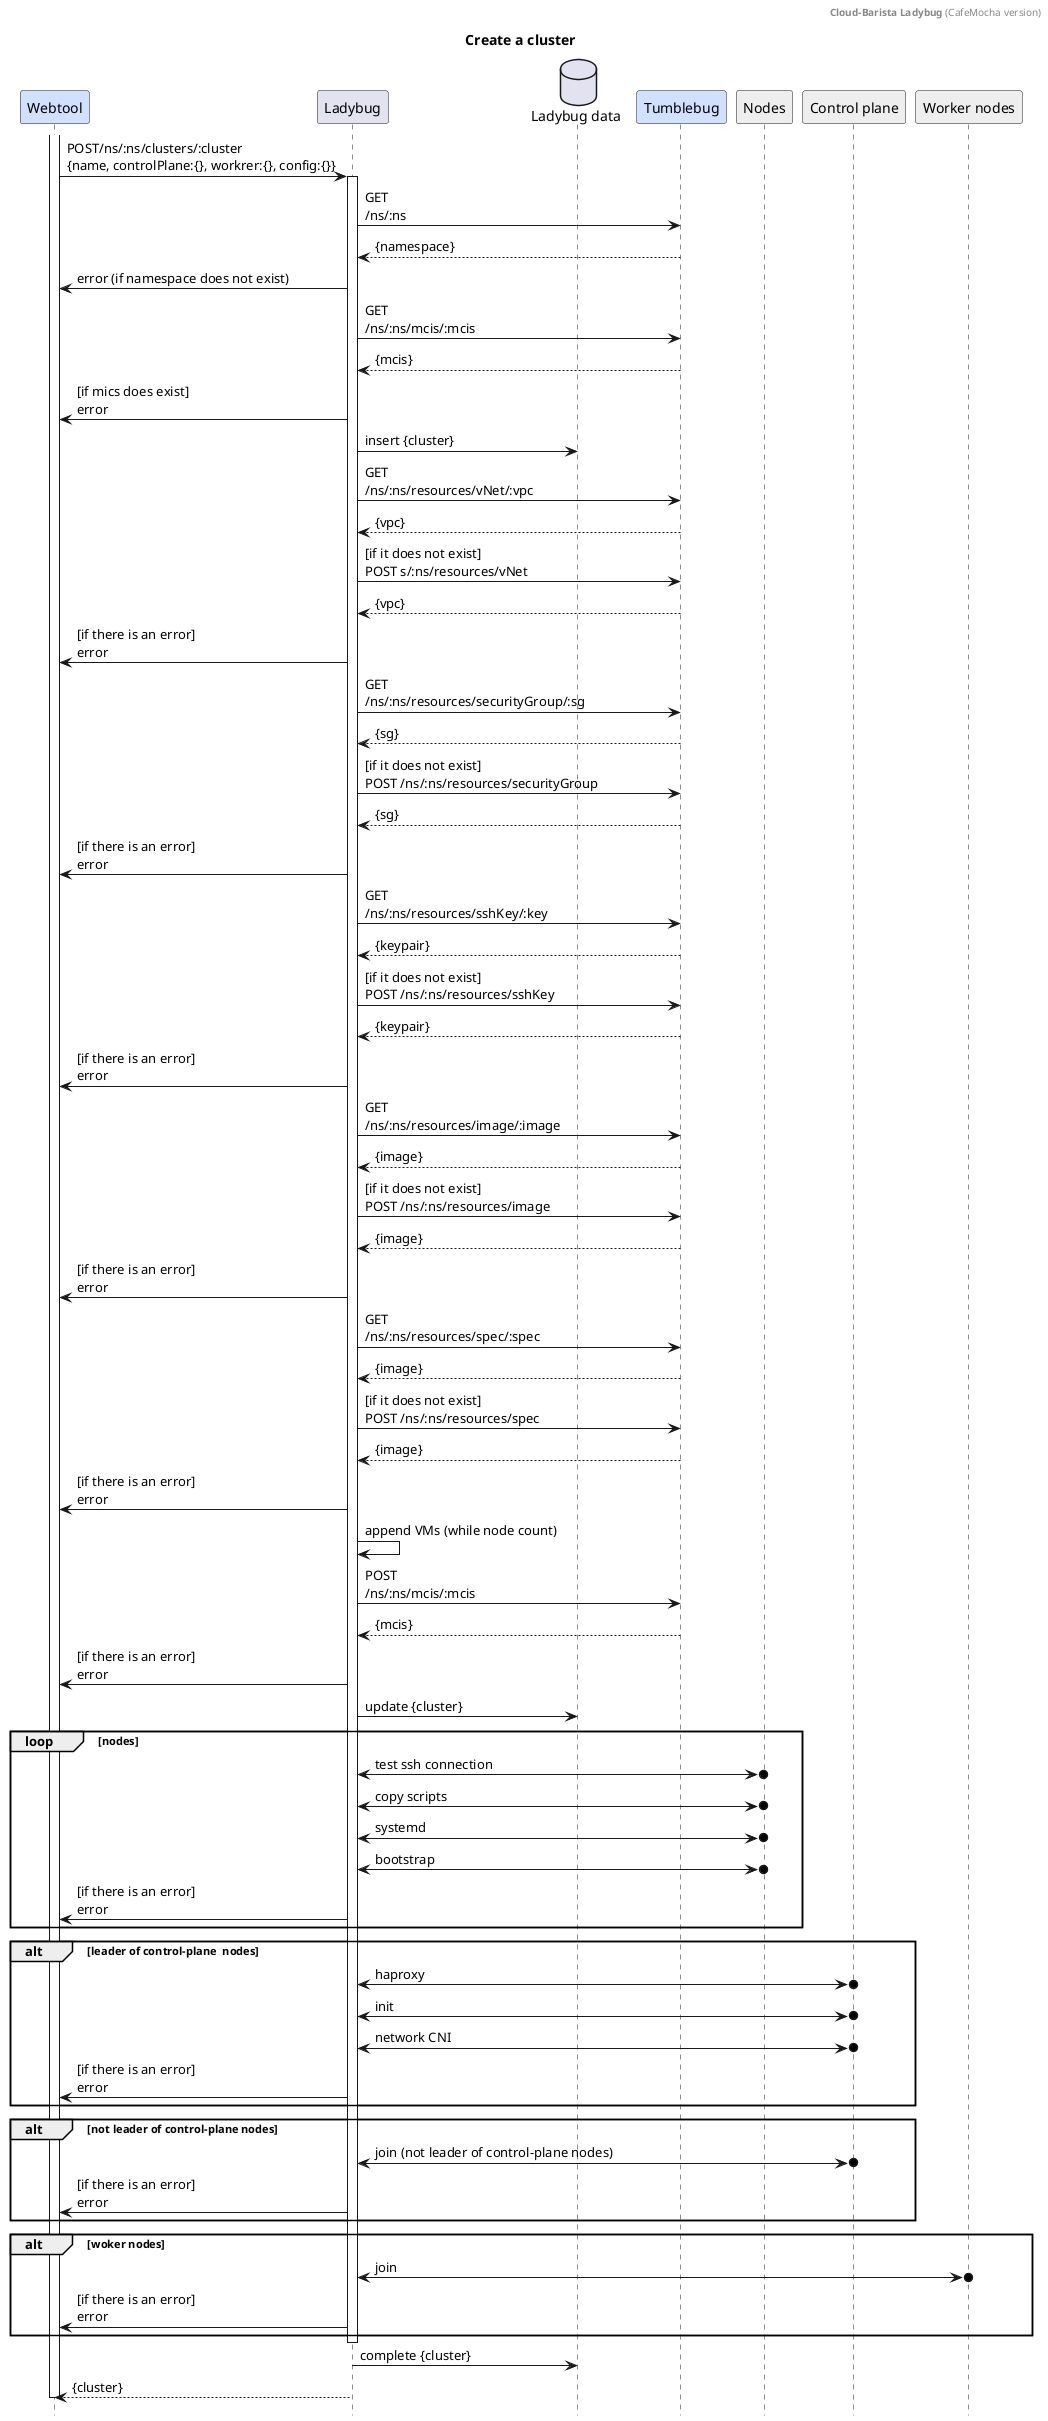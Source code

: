 @@startuml

header **Cloud-Barista Ladybug** (CafeMocha version)
title Create a cluster
hide footbox

participant	"Webtool"		as webtool		#d1e0ff

participant	"Ladybug"		as provider
database	"Ladybug data"	as db

participant	"Tumblebug"		as tumblebug	#d1e0ff
participant	"Nodes"			as nodes		#eeeeee
participant	"Control plane"	as mNodes		#eeeeee
participant	"Worker nodes"	as wNodes		#eeeeee

skinparam sequence {
	GroupColor DeepSkyBlue
}


activate webtool
	webtool		->	provider		: POST/ns/:ns/clusters/:cluster\n{name, controlPlane:{}, workrer:{}, config:{}}


		activate provider

			'-- 1.infra
			'-- 1.1. namespace
			provider	->	tumblebug	: GET\n/ns/:ns
			tumblebug	-->	provider	: {namespace}
			provider	->	webtool		: error (if namespace does not exist)

			'-- 1.2. MCIS
			provider	->	tumblebug	: GET\n/ns/:ns/mcis/:mcis
			tumblebug	-->	provider	: {mcis}
			provider	->	webtool		: [if mics does exist]\nerror 

			'-- 
			provider	->	db			: insert {cluster}

			'-- 1.3. vpc
			provider	->	tumblebug	: GET\n/ns/:ns/resources/vNet/:vpc
			tumblebug	-->	provider	: {vpc}
			provider	->	tumblebug	: [if it does not exist]\nPOST s/:ns/resources/vNet
			tumblebug	-->	provider	: {vpc}
			provider	->	webtool		: [if there is an error]\nerror

			'-- 1.4. sg(fw)
			provider	->	tumblebug	: GET\n/ns/:ns/resources/securityGroup/:sg
			tumblebug	-->	provider	: {sg}
			provider	->	tumblebug	: [if it does not exist]\nPOST /ns/:ns/resources/securityGroup
			tumblebug	-->	provider	: {sg}
			provider	->	webtool		: [if there is an error]\nerror

			'-- 1.5. ssh
			provider	->	tumblebug	: GET\n/ns/:ns/resources/sshKey/:key
			tumblebug	-->	provider	: {keypair}
			provider	->	tumblebug	: [if it does not exist]\nPOST /ns/:ns/resources/sshKey
			tumblebug	-->	provider	: {keypair}
			provider	->	webtool		: [if there is an error]\nerror
			
			'-- 1.6. image
			provider	->	tumblebug	: GET\n/ns/:ns/resources/image/:image
			tumblebug	-->	provider	: {image}
			provider	->	tumblebug 	: [if it does not exist]\nPOST /ns/:ns/resources/image
			tumblebug	-->	provider	: {image}
			provider	->	webtool		: [if there is an error]\nerror

			'-- 1.7. spec
			provider	->	tumblebug	: GET\n/ns/:ns/resources/spec/:spec
			tumblebug	-->	provider	: {image}
			provider	->	tumblebug 	: [if it does not exist]\nPOST /ns/:ns/resources/spec
			tumblebug	-->	provider	: {image}
			provider	->	webtool		: [if there is an error]\nerror

			'-- 1.8. mcis (vm)
			provider	->	provider	: append VMs (while node count)
			provider	->	tumblebug	: POST\n/ns/:ns/mcis/:mcis
			tumblebug	-->	provider	: {mcis}
			provider	->	webtool		: [if there is an error]\nerror

			'--
			provider	->	db						: update {cluster}

			' -- 2.1. boostrap
			loop nodes
				provider	<->o	nodes		: test ssh connection
				provider	<->o	nodes		: copy scripts
				provider	<->o	nodes		: systemd
				provider	<->o	nodes		: bootstrap
				provider	->		webtool		: [if there is an error]\nerror
			end

			' -- 2.2. 
			alt leader of control-plane  nodes
				provider	<->o	mNodes		: haproxy
				provider	<->o	mNodes		: init
				provider	<->o	mNodes		: network CNI
				provider	->	webtool			: [if there is an error]\nerror
			end

			' -- 2.3. 
			alt not leader of control-plane nodes
				provider	<->o	mNodes		: join (not leader of control-plane nodes)
				provider	->	webtool			: [if there is an error]\nerror
			end

			' -- 2.3. 
			alt woker nodes
				provider	<->o	wNodes		: join
				provider	->	webtool			: [if there is an error]\nerror
			end

		deactivate provider

		provider	->	db						: complete {cluster}
		provider	-->	webtool					: {cluster}

deactivate webtool

@@enduml